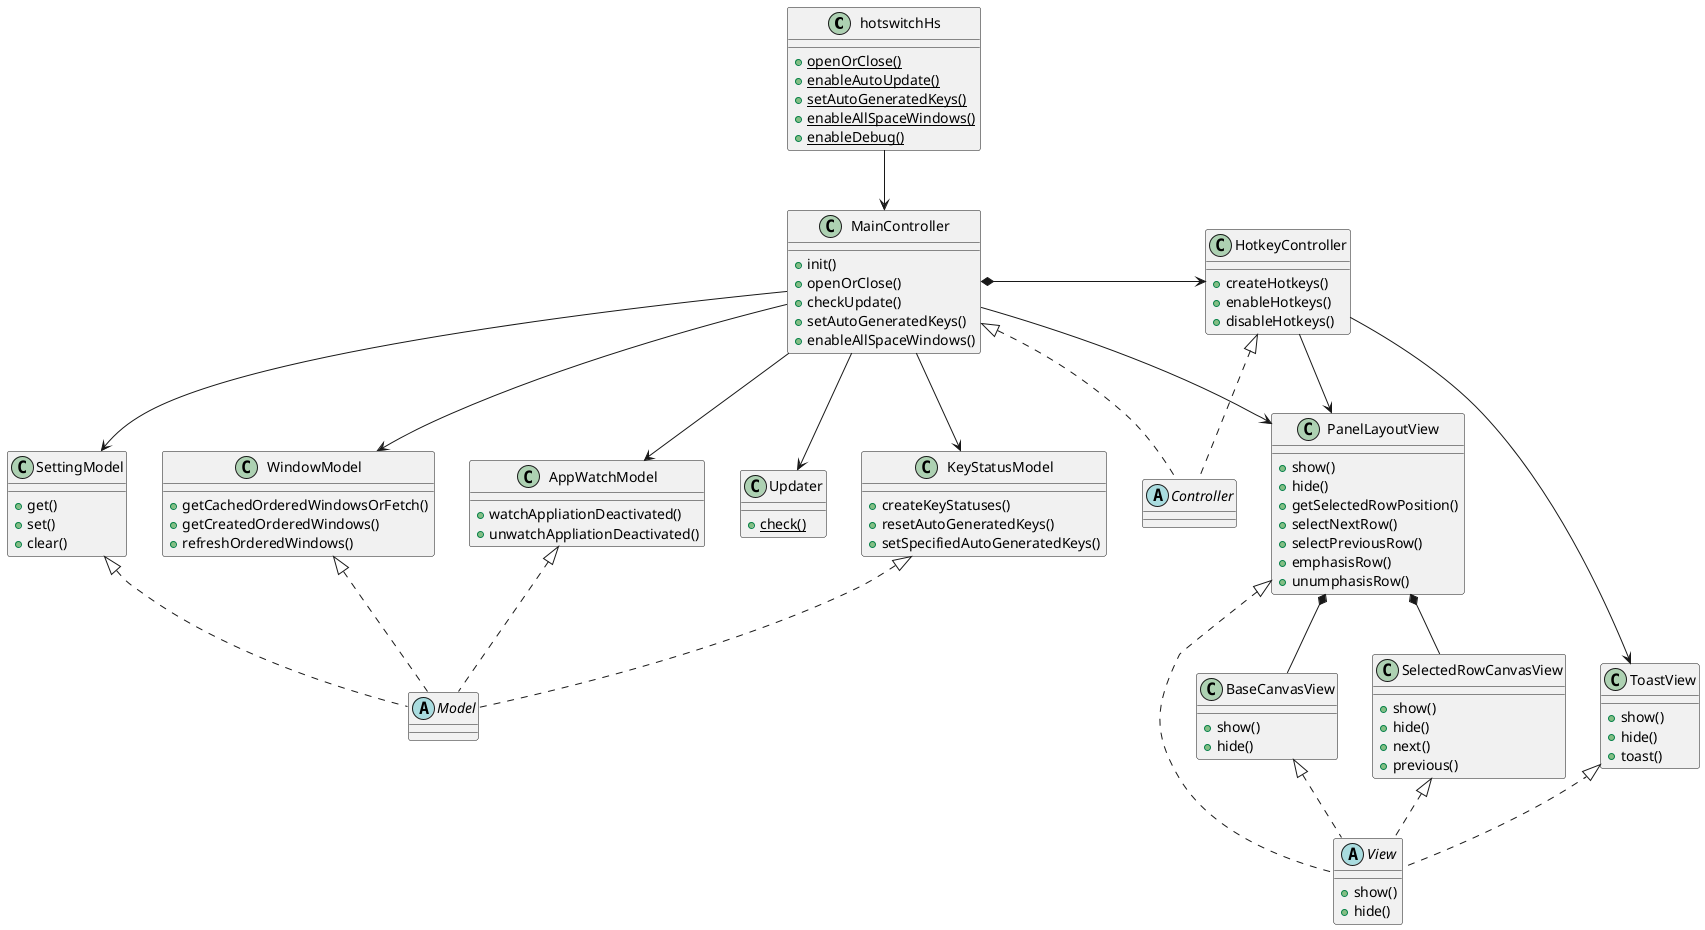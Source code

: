 @startuml class_diagram

class hotswitchHs {
    {static} +openOrClose()
    {static} +enableAutoUpdate()
    {static} +setAutoGeneratedKeys()
    {static} +enableAllSpaceWindows()
    {static} +enableDebug()
}

class MainController {
    +init()
    +openOrClose()
    +checkUpdate()
    +setAutoGeneratedKeys()
    +enableAllSpaceWindows()
}
class HotkeyController {
    +createHotkeys()
    +enableHotkeys()
    +disableHotkeys()
}
abstract Controller

class KeyStatusModel {
    +createKeyStatuses()
    +resetAutoGeneratedKeys()
    +setSpecifiedAutoGeneratedKeys()
}
class SettingModel {
    +get()
    +set()
    +clear()
}
class WindowModel {
    +getCachedOrderedWindowsOrFetch()
    +getCreatedOrderedWindows()
    +refreshOrderedWindows()
}
class AppWatchModel {
    +watchAppliationDeactivated()
    +unwatchAppliationDeactivated()
}
abstract Model

class PanelLayoutView {
    +show()
    +hide()
    +getSelectedRowPosition()
    +selectNextRow()
    +selectPreviousRow()
    +emphasisRow()
    +unumphasisRow()
}
class BaseCanvasView {
    +show()
    +hide()
}
class SelectedRowCanvasView {
    +show()
    +hide()
    +next()
    +previous()
}
class ToastView {
    +show()
    +hide()
    +toast()
}
abstract View {
    +show()
    +hide()
}

class Updater {
    {static} +check()
}

hotswitchHs --> MainController

MainController *-> HotkeyController

MainController --> PanelLayoutView
MainController --> KeyStatusModel
MainController --> SettingModel
MainController --> WindowModel
MainController --> AppWatchModel

HotkeyController --> PanelLayoutView
HotkeyController --> ToastView

KeyStatusModel <|.. Model
SettingModel <|.. Model
WindowModel <|.. Model
AppWatchModel <|.. Model

PanelLayoutView <|.. View
BaseCanvasView <|.. View
SelectedRowCanvasView <|.. View
ToastView <|.. View

MainController <|.. Controller
HotkeyController <|.. Controller

PanelLayoutView *-- BaseCanvasView 
PanelLayoutView *-- SelectedRowCanvasView 

MainController --> Updater

@endum